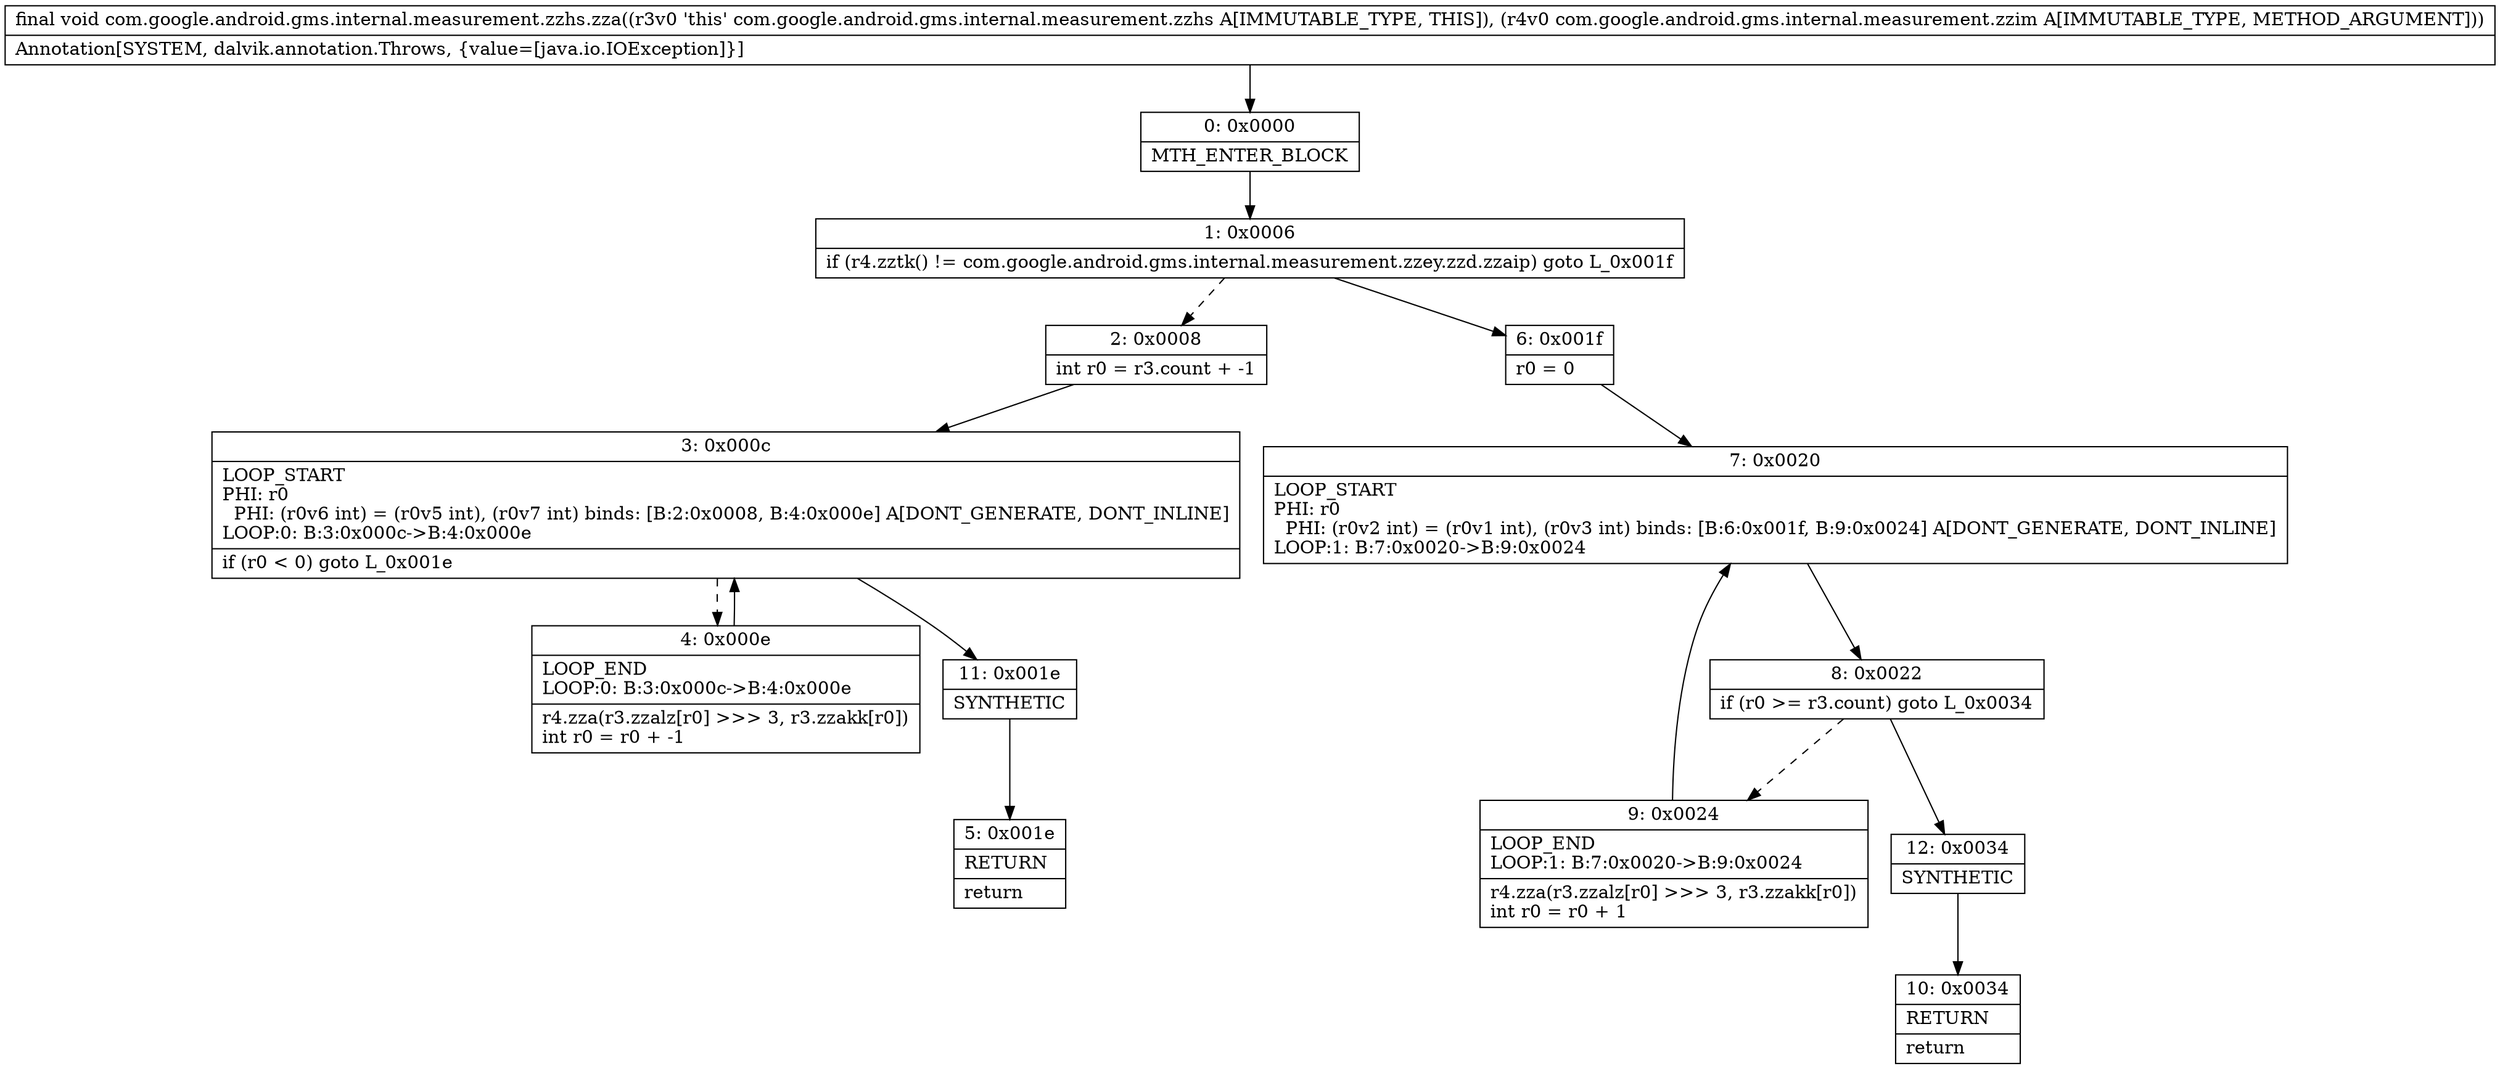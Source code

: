 digraph "CFG forcom.google.android.gms.internal.measurement.zzhs.zza(Lcom\/google\/android\/gms\/internal\/measurement\/zzim;)V" {
Node_0 [shape=record,label="{0\:\ 0x0000|MTH_ENTER_BLOCK\l}"];
Node_1 [shape=record,label="{1\:\ 0x0006|if (r4.zztk() != com.google.android.gms.internal.measurement.zzey.zzd.zzaip) goto L_0x001f\l}"];
Node_2 [shape=record,label="{2\:\ 0x0008|int r0 = r3.count + \-1\l}"];
Node_3 [shape=record,label="{3\:\ 0x000c|LOOP_START\lPHI: r0 \l  PHI: (r0v6 int) = (r0v5 int), (r0v7 int) binds: [B:2:0x0008, B:4:0x000e] A[DONT_GENERATE, DONT_INLINE]\lLOOP:0: B:3:0x000c\-\>B:4:0x000e\l|if (r0 \< 0) goto L_0x001e\l}"];
Node_4 [shape=record,label="{4\:\ 0x000e|LOOP_END\lLOOP:0: B:3:0x000c\-\>B:4:0x000e\l|r4.zza(r3.zzalz[r0] \>\>\> 3, r3.zzakk[r0])\lint r0 = r0 + \-1\l}"];
Node_5 [shape=record,label="{5\:\ 0x001e|RETURN\l|return\l}"];
Node_6 [shape=record,label="{6\:\ 0x001f|r0 = 0\l}"];
Node_7 [shape=record,label="{7\:\ 0x0020|LOOP_START\lPHI: r0 \l  PHI: (r0v2 int) = (r0v1 int), (r0v3 int) binds: [B:6:0x001f, B:9:0x0024] A[DONT_GENERATE, DONT_INLINE]\lLOOP:1: B:7:0x0020\-\>B:9:0x0024\l}"];
Node_8 [shape=record,label="{8\:\ 0x0022|if (r0 \>= r3.count) goto L_0x0034\l}"];
Node_9 [shape=record,label="{9\:\ 0x0024|LOOP_END\lLOOP:1: B:7:0x0020\-\>B:9:0x0024\l|r4.zza(r3.zzalz[r0] \>\>\> 3, r3.zzakk[r0])\lint r0 = r0 + 1\l}"];
Node_10 [shape=record,label="{10\:\ 0x0034|RETURN\l|return\l}"];
Node_11 [shape=record,label="{11\:\ 0x001e|SYNTHETIC\l}"];
Node_12 [shape=record,label="{12\:\ 0x0034|SYNTHETIC\l}"];
MethodNode[shape=record,label="{final void com.google.android.gms.internal.measurement.zzhs.zza((r3v0 'this' com.google.android.gms.internal.measurement.zzhs A[IMMUTABLE_TYPE, THIS]), (r4v0 com.google.android.gms.internal.measurement.zzim A[IMMUTABLE_TYPE, METHOD_ARGUMENT]))  | Annotation[SYSTEM, dalvik.annotation.Throws, \{value=[java.io.IOException]\}]\l}"];
MethodNode -> Node_0;
Node_0 -> Node_1;
Node_1 -> Node_2[style=dashed];
Node_1 -> Node_6;
Node_2 -> Node_3;
Node_3 -> Node_4[style=dashed];
Node_3 -> Node_11;
Node_4 -> Node_3;
Node_6 -> Node_7;
Node_7 -> Node_8;
Node_8 -> Node_9[style=dashed];
Node_8 -> Node_12;
Node_9 -> Node_7;
Node_11 -> Node_5;
Node_12 -> Node_10;
}

